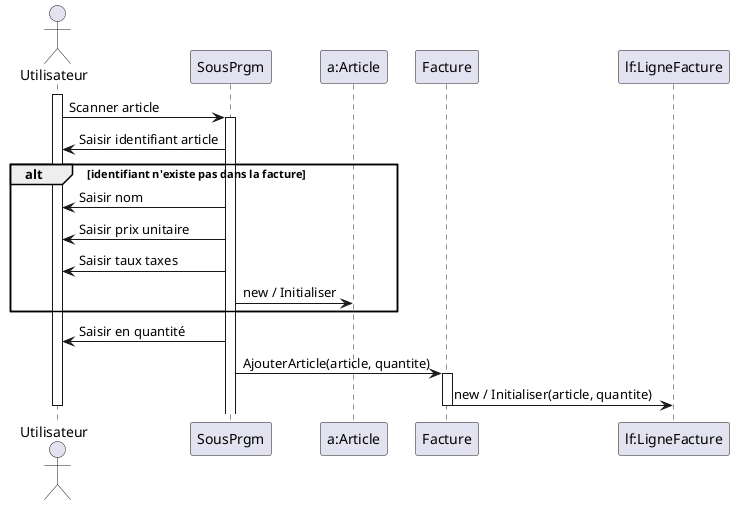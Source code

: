 @startuml FactureAjouterArticle

actor Utilisateur

activate Utilisateur
Utilisateur -> SousPrgm : Scanner article
activate SousPrgm
SousPrgm -> Utilisateur  : Saisir identifiant article
alt identifiant n'existe pas dans la facture
    SousPrgm -> Utilisateur  : Saisir nom
    SousPrgm -> Utilisateur  : Saisir prix unitaire
    SousPrgm -> Utilisateur  : Saisir taux taxes
    SousPrgm -> "a:Article" : new / Initialiser
end 
SousPrgm -> Utilisateur  : Saisir en quantité
SousPrgm -> Facture : AjouterArticle(article, quantite)
activate Facture
Facture -> "lf:LigneFacture" : new / Initialiser(article, quantite)
deactivate Facture
deactivate Utilisateur

@enduml